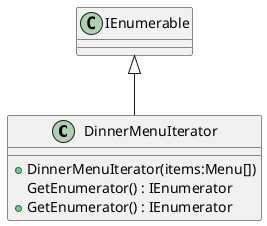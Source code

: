 @startuml
class DinnerMenuIterator {
    + DinnerMenuIterator(items:Menu[])
    GetEnumerator() : IEnumerator
    + GetEnumerator() : IEnumerator
}
IEnumerable <|-- DinnerMenuIterator
@enduml
